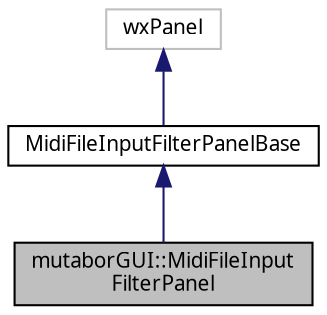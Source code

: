 digraph "mutaborGUI::MidiFileInputFilterPanel"
{
  edge [fontname="Sans",fontsize="10",labelfontname="Sans",labelfontsize="10"];
  node [fontname="Sans",fontsize="10",shape=record];
  Node0 [label="mutaborGUI::MidiFileInput\lFilterPanel",height=0.2,width=0.4,color="black", fillcolor="grey75", style="filled", fontcolor="black"];
  Node1 -> Node0 [dir="back",color="midnightblue",fontsize="10",style="solid",fontname="Sans"];
  Node1 [label="MidiFileInputFilterPanelBase",height=0.2,width=0.4,color="black", fillcolor="white", style="filled",URL="$db/ded/classMidiFileInputFilterPanelBase.html"];
  Node2 -> Node1 [dir="back",color="midnightblue",fontsize="10",style="solid",fontname="Sans"];
  Node2 [label="wxPanel",height=0.2,width=0.4,color="grey75", fillcolor="white", style="filled"];
}
